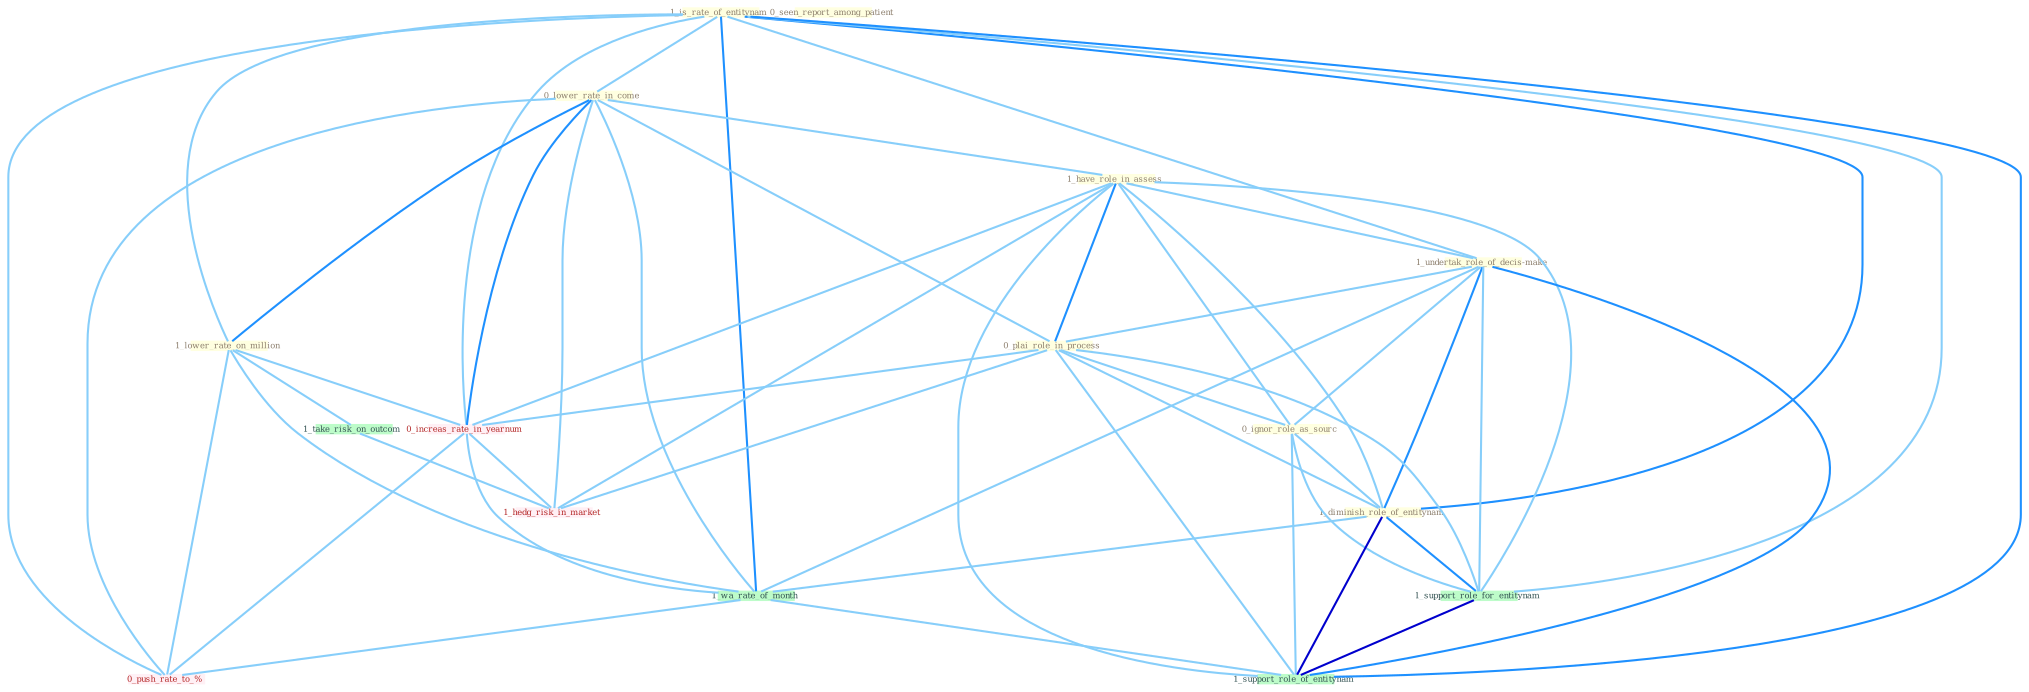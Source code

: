 Graph G{ 
    node
    [shape=polygon,style=filled,width=.5,height=.06,color="#BDFCC9",fixedsize=true,fontsize=4,
    fontcolor="#2f4f4f"];
    {node
    [color="#ffffe0", fontcolor="#8b7d6b"] "1_is_rate_of_entitynam " "0_lower_rate_in_come " "1_have_role_in_assess " "1_undertak_role_of_decis-make " "0_plai_role_in_process " "0_ignor_role_as_sourc " "1_lower_rate_on_million " "0_seen_report_among_patient " "1_diminish_role_of_entitynam "}
{node [color="#fff0f5", fontcolor="#b22222"] "0_increas_rate_in_yearnum " "0_push_rate_to_% " "1_hedg_risk_in_market "}
edge [color="#B0E2FF"];

	"1_is_rate_of_entitynam " -- "0_lower_rate_in_come " [w="1", color="#87cefa" ];
	"1_is_rate_of_entitynam " -- "1_undertak_role_of_decis-make " [w="1", color="#87cefa" ];
	"1_is_rate_of_entitynam " -- "1_lower_rate_on_million " [w="1", color="#87cefa" ];
	"1_is_rate_of_entitynam " -- "1_diminish_role_of_entitynam " [w="2", color="#1e90ff" , len=0.8];
	"1_is_rate_of_entitynam " -- "0_increas_rate_in_yearnum " [w="1", color="#87cefa" ];
	"1_is_rate_of_entitynam " -- "1_wa_rate_of_month " [w="2", color="#1e90ff" , len=0.8];
	"1_is_rate_of_entitynam " -- "1_support_role_for_entitynam " [w="1", color="#87cefa" ];
	"1_is_rate_of_entitynam " -- "0_push_rate_to_% " [w="1", color="#87cefa" ];
	"1_is_rate_of_entitynam " -- "1_support_role_of_entitynam " [w="2", color="#1e90ff" , len=0.8];
	"0_lower_rate_in_come " -- "1_have_role_in_assess " [w="1", color="#87cefa" ];
	"0_lower_rate_in_come " -- "0_plai_role_in_process " [w="1", color="#87cefa" ];
	"0_lower_rate_in_come " -- "1_lower_rate_on_million " [w="2", color="#1e90ff" , len=0.8];
	"0_lower_rate_in_come " -- "0_increas_rate_in_yearnum " [w="2", color="#1e90ff" , len=0.8];
	"0_lower_rate_in_come " -- "1_wa_rate_of_month " [w="1", color="#87cefa" ];
	"0_lower_rate_in_come " -- "0_push_rate_to_% " [w="1", color="#87cefa" ];
	"0_lower_rate_in_come " -- "1_hedg_risk_in_market " [w="1", color="#87cefa" ];
	"1_have_role_in_assess " -- "1_undertak_role_of_decis-make " [w="1", color="#87cefa" ];
	"1_have_role_in_assess " -- "0_plai_role_in_process " [w="2", color="#1e90ff" , len=0.8];
	"1_have_role_in_assess " -- "0_ignor_role_as_sourc " [w="1", color="#87cefa" ];
	"1_have_role_in_assess " -- "1_diminish_role_of_entitynam " [w="1", color="#87cefa" ];
	"1_have_role_in_assess " -- "0_increas_rate_in_yearnum " [w="1", color="#87cefa" ];
	"1_have_role_in_assess " -- "1_support_role_for_entitynam " [w="1", color="#87cefa" ];
	"1_have_role_in_assess " -- "1_support_role_of_entitynam " [w="1", color="#87cefa" ];
	"1_have_role_in_assess " -- "1_hedg_risk_in_market " [w="1", color="#87cefa" ];
	"1_undertak_role_of_decis-make " -- "0_plai_role_in_process " [w="1", color="#87cefa" ];
	"1_undertak_role_of_decis-make " -- "0_ignor_role_as_sourc " [w="1", color="#87cefa" ];
	"1_undertak_role_of_decis-make " -- "1_diminish_role_of_entitynam " [w="2", color="#1e90ff" , len=0.8];
	"1_undertak_role_of_decis-make " -- "1_wa_rate_of_month " [w="1", color="#87cefa" ];
	"1_undertak_role_of_decis-make " -- "1_support_role_for_entitynam " [w="1", color="#87cefa" ];
	"1_undertak_role_of_decis-make " -- "1_support_role_of_entitynam " [w="2", color="#1e90ff" , len=0.8];
	"0_plai_role_in_process " -- "0_ignor_role_as_sourc " [w="1", color="#87cefa" ];
	"0_plai_role_in_process " -- "1_diminish_role_of_entitynam " [w="1", color="#87cefa" ];
	"0_plai_role_in_process " -- "0_increas_rate_in_yearnum " [w="1", color="#87cefa" ];
	"0_plai_role_in_process " -- "1_support_role_for_entitynam " [w="1", color="#87cefa" ];
	"0_plai_role_in_process " -- "1_support_role_of_entitynam " [w="1", color="#87cefa" ];
	"0_plai_role_in_process " -- "1_hedg_risk_in_market " [w="1", color="#87cefa" ];
	"0_ignor_role_as_sourc " -- "1_diminish_role_of_entitynam " [w="1", color="#87cefa" ];
	"0_ignor_role_as_sourc " -- "1_support_role_for_entitynam " [w="1", color="#87cefa" ];
	"0_ignor_role_as_sourc " -- "1_support_role_of_entitynam " [w="1", color="#87cefa" ];
	"1_lower_rate_on_million " -- "0_increas_rate_in_yearnum " [w="1", color="#87cefa" ];
	"1_lower_rate_on_million " -- "1_wa_rate_of_month " [w="1", color="#87cefa" ];
	"1_lower_rate_on_million " -- "1_take_risk_on_outcom " [w="1", color="#87cefa" ];
	"1_lower_rate_on_million " -- "0_push_rate_to_% " [w="1", color="#87cefa" ];
	"1_diminish_role_of_entitynam " -- "1_wa_rate_of_month " [w="1", color="#87cefa" ];
	"1_diminish_role_of_entitynam " -- "1_support_role_for_entitynam " [w="2", color="#1e90ff" , len=0.8];
	"1_diminish_role_of_entitynam " -- "1_support_role_of_entitynam " [w="3", color="#0000cd" , len=0.6];
	"0_increas_rate_in_yearnum " -- "1_wa_rate_of_month " [w="1", color="#87cefa" ];
	"0_increas_rate_in_yearnum " -- "0_push_rate_to_% " [w="1", color="#87cefa" ];
	"0_increas_rate_in_yearnum " -- "1_hedg_risk_in_market " [w="1", color="#87cefa" ];
	"1_wa_rate_of_month " -- "0_push_rate_to_% " [w="1", color="#87cefa" ];
	"1_wa_rate_of_month " -- "1_support_role_of_entitynam " [w="1", color="#87cefa" ];
	"1_support_role_for_entitynam " -- "1_support_role_of_entitynam " [w="3", color="#0000cd" , len=0.6];
	"1_take_risk_on_outcom " -- "1_hedg_risk_in_market " [w="1", color="#87cefa" ];
}